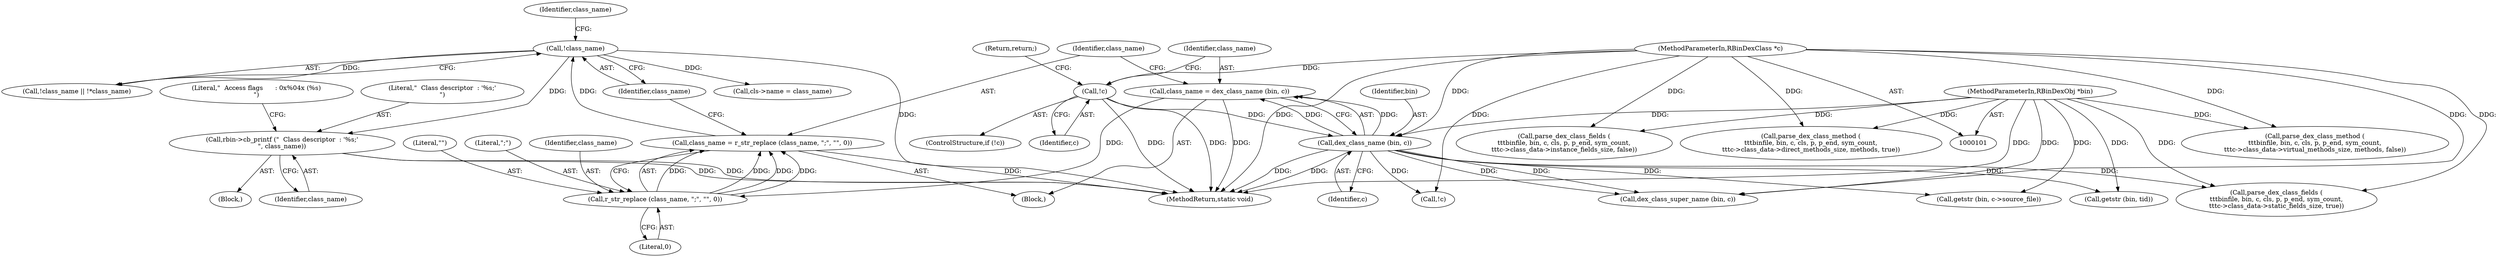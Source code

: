digraph "0_radare2_1ea23bd6040441a21fbcfba69dce9a01af03f989@pointer" {
"1000218" [label="(Call,rbin->cb_printf (\"  Class descriptor  : '%s;'\n\", class_name))"];
"1000138" [label="(Call,!class_name)"];
"1000129" [label="(Call,class_name = r_str_replace (class_name, \";\", \"\", 0))"];
"1000131" [label="(Call,r_str_replace (class_name, \";\", \"\", 0))"];
"1000124" [label="(Call,class_name = dex_class_name (bin, c))"];
"1000126" [label="(Call,dex_class_name (bin, c))"];
"1000103" [label="(MethodParameterIn,RBinDexObj *bin)"];
"1000120" [label="(Call,!c)"];
"1000104" [label="(MethodParameterIn,RBinDexClass *c)"];
"1000126" [label="(Call,dex_class_name (bin, c))"];
"1000355" [label="(Call,!c)"];
"1000554" [label="(Call,parse_dex_class_method (\n\t\t\tbinfile, bin, c, cls, p, p_end, sym_count,\n\t\t\tc->class_data->virtual_methods_size, methods, false))"];
"1000108" [label="(Block,)"];
"1000123" [label="(Return,return;)"];
"1000532" [label="(Call,parse_dex_class_method (\n\t\t\tbinfile, bin, c, cls, p, p_end, sym_count,\n\t\t\tc->class_data->direct_methods_size, methods, true))"];
"1000219" [label="(Literal,\"  Class descriptor  : '%s;'\n\")"];
"1000142" [label="(Identifier,class_name)"];
"1000222" [label="(Literal,\"  Access flags      : 0x%04x (%s)\n\")"];
"1000138" [label="(Call,!class_name)"];
"1000155" [label="(Call,cls->name = class_name)"];
"1000130" [label="(Identifier,class_name)"];
"1000104" [label="(MethodParameterIn,RBinDexClass *c)"];
"1000597" [label="(MethodReturn,static void)"];
"1000134" [label="(Literal,\"\")"];
"1000575" [label="(Call,getstr (bin, c->source_file))"];
"1000233" [label="(Call,dex_class_super_name (bin, c))"];
"1000135" [label="(Literal,0)"];
"1000137" [label="(Call,!class_name || !*class_name)"];
"1000125" [label="(Identifier,class_name)"];
"1000121" [label="(Identifier,c)"];
"1000133" [label="(Literal,\";\")"];
"1000120" [label="(Call,!c)"];
"1000103" [label="(MethodParameterIn,RBinDexObj *bin)"];
"1000490" [label="(Call,parse_dex_class_fields (\n\t\t\tbinfile, bin, c, cls, p, p_end, sym_count,\n\t\t\tc->class_data->static_fields_size, true))"];
"1000217" [label="(Block,)"];
"1000350" [label="(Call,getstr (bin, tid))"];
"1000511" [label="(Call,parse_dex_class_fields (\n\t\t\tbinfile, bin, c, cls, p, p_end, sym_count,\n\t\t\tc->class_data->instance_fields_size, false))"];
"1000139" [label="(Identifier,class_name)"];
"1000129" [label="(Call,class_name = r_str_replace (class_name, \";\", \"\", 0))"];
"1000119" [label="(ControlStructure,if (!c))"];
"1000220" [label="(Identifier,class_name)"];
"1000127" [label="(Identifier,bin)"];
"1000132" [label="(Identifier,class_name)"];
"1000131" [label="(Call,r_str_replace (class_name, \";\", \"\", 0))"];
"1000128" [label="(Identifier,c)"];
"1000124" [label="(Call,class_name = dex_class_name (bin, c))"];
"1000218" [label="(Call,rbin->cb_printf (\"  Class descriptor  : '%s;'\n\", class_name))"];
"1000218" -> "1000217"  [label="AST: "];
"1000218" -> "1000220"  [label="CFG: "];
"1000219" -> "1000218"  [label="AST: "];
"1000220" -> "1000218"  [label="AST: "];
"1000222" -> "1000218"  [label="CFG: "];
"1000218" -> "1000597"  [label="DDG: "];
"1000218" -> "1000597"  [label="DDG: "];
"1000138" -> "1000218"  [label="DDG: "];
"1000138" -> "1000137"  [label="AST: "];
"1000138" -> "1000139"  [label="CFG: "];
"1000139" -> "1000138"  [label="AST: "];
"1000142" -> "1000138"  [label="CFG: "];
"1000137" -> "1000138"  [label="CFG: "];
"1000138" -> "1000597"  [label="DDG: "];
"1000138" -> "1000137"  [label="DDG: "];
"1000129" -> "1000138"  [label="DDG: "];
"1000138" -> "1000155"  [label="DDG: "];
"1000129" -> "1000108"  [label="AST: "];
"1000129" -> "1000131"  [label="CFG: "];
"1000130" -> "1000129"  [label="AST: "];
"1000131" -> "1000129"  [label="AST: "];
"1000139" -> "1000129"  [label="CFG: "];
"1000129" -> "1000597"  [label="DDG: "];
"1000131" -> "1000129"  [label="DDG: "];
"1000131" -> "1000129"  [label="DDG: "];
"1000131" -> "1000129"  [label="DDG: "];
"1000131" -> "1000129"  [label="DDG: "];
"1000131" -> "1000135"  [label="CFG: "];
"1000132" -> "1000131"  [label="AST: "];
"1000133" -> "1000131"  [label="AST: "];
"1000134" -> "1000131"  [label="AST: "];
"1000135" -> "1000131"  [label="AST: "];
"1000124" -> "1000131"  [label="DDG: "];
"1000124" -> "1000108"  [label="AST: "];
"1000124" -> "1000126"  [label="CFG: "];
"1000125" -> "1000124"  [label="AST: "];
"1000126" -> "1000124"  [label="AST: "];
"1000130" -> "1000124"  [label="CFG: "];
"1000124" -> "1000597"  [label="DDG: "];
"1000126" -> "1000124"  [label="DDG: "];
"1000126" -> "1000124"  [label="DDG: "];
"1000126" -> "1000128"  [label="CFG: "];
"1000127" -> "1000126"  [label="AST: "];
"1000128" -> "1000126"  [label="AST: "];
"1000126" -> "1000597"  [label="DDG: "];
"1000126" -> "1000597"  [label="DDG: "];
"1000103" -> "1000126"  [label="DDG: "];
"1000120" -> "1000126"  [label="DDG: "];
"1000104" -> "1000126"  [label="DDG: "];
"1000126" -> "1000233"  [label="DDG: "];
"1000126" -> "1000233"  [label="DDG: "];
"1000126" -> "1000350"  [label="DDG: "];
"1000126" -> "1000355"  [label="DDG: "];
"1000126" -> "1000490"  [label="DDG: "];
"1000126" -> "1000575"  [label="DDG: "];
"1000103" -> "1000101"  [label="AST: "];
"1000103" -> "1000597"  [label="DDG: "];
"1000103" -> "1000233"  [label="DDG: "];
"1000103" -> "1000350"  [label="DDG: "];
"1000103" -> "1000490"  [label="DDG: "];
"1000103" -> "1000511"  [label="DDG: "];
"1000103" -> "1000532"  [label="DDG: "];
"1000103" -> "1000554"  [label="DDG: "];
"1000103" -> "1000575"  [label="DDG: "];
"1000120" -> "1000119"  [label="AST: "];
"1000120" -> "1000121"  [label="CFG: "];
"1000121" -> "1000120"  [label="AST: "];
"1000123" -> "1000120"  [label="CFG: "];
"1000125" -> "1000120"  [label="CFG: "];
"1000120" -> "1000597"  [label="DDG: "];
"1000120" -> "1000597"  [label="DDG: "];
"1000104" -> "1000120"  [label="DDG: "];
"1000104" -> "1000101"  [label="AST: "];
"1000104" -> "1000597"  [label="DDG: "];
"1000104" -> "1000233"  [label="DDG: "];
"1000104" -> "1000355"  [label="DDG: "];
"1000104" -> "1000490"  [label="DDG: "];
"1000104" -> "1000511"  [label="DDG: "];
"1000104" -> "1000532"  [label="DDG: "];
"1000104" -> "1000554"  [label="DDG: "];
}
